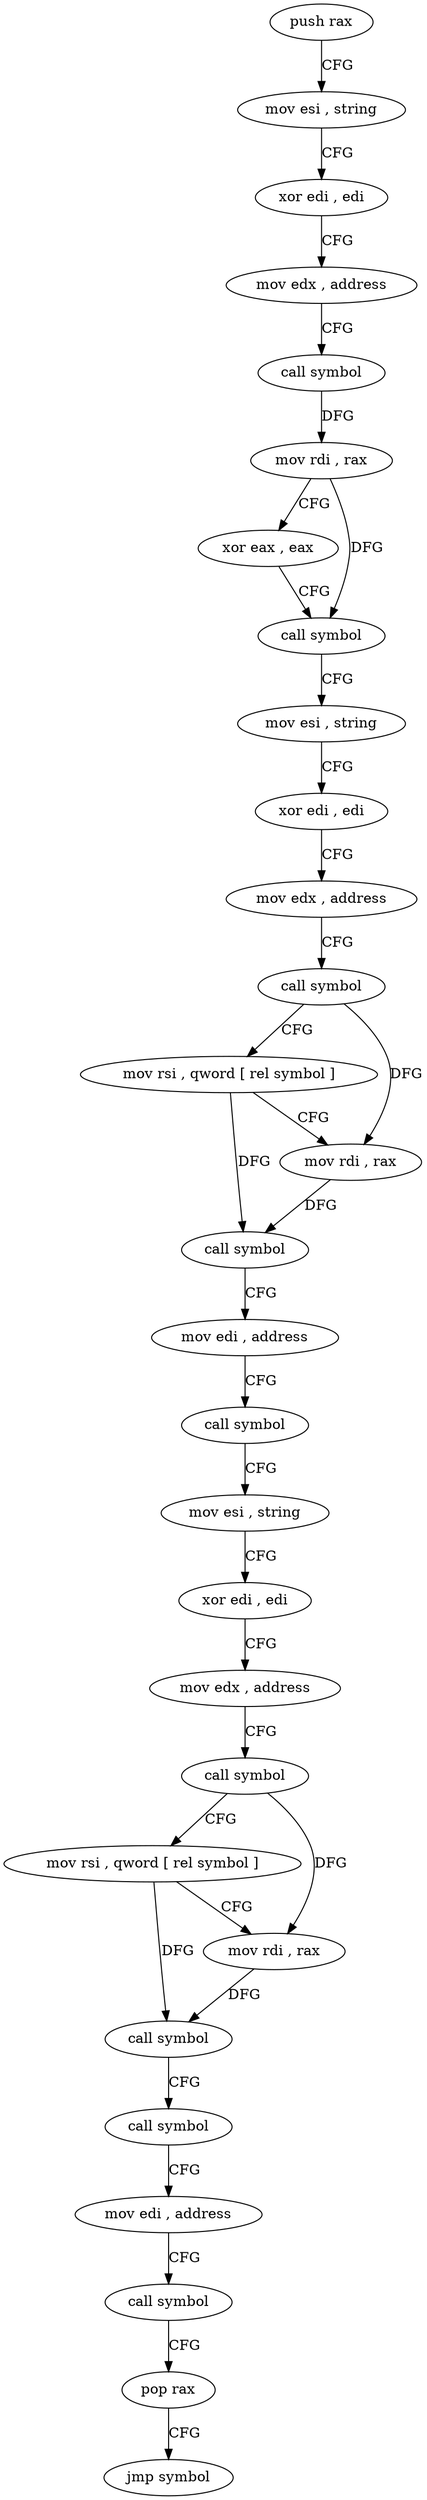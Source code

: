 digraph "func" {
"4215728" [label = "push rax" ]
"4215729" [label = "mov esi , string" ]
"4215734" [label = "xor edi , edi" ]
"4215736" [label = "mov edx , address" ]
"4215741" [label = "call symbol" ]
"4215746" [label = "mov rdi , rax" ]
"4215749" [label = "xor eax , eax" ]
"4215751" [label = "call symbol" ]
"4215756" [label = "mov esi , string" ]
"4215761" [label = "xor edi , edi" ]
"4215763" [label = "mov edx , address" ]
"4215768" [label = "call symbol" ]
"4215773" [label = "mov rsi , qword [ rel symbol ]" ]
"4215780" [label = "mov rdi , rax" ]
"4215783" [label = "call symbol" ]
"4215788" [label = "mov edi , address" ]
"4215793" [label = "call symbol" ]
"4215798" [label = "mov esi , string" ]
"4215803" [label = "xor edi , edi" ]
"4215805" [label = "mov edx , address" ]
"4215810" [label = "call symbol" ]
"4215815" [label = "mov rsi , qword [ rel symbol ]" ]
"4215822" [label = "mov rdi , rax" ]
"4215825" [label = "call symbol" ]
"4215830" [label = "call symbol" ]
"4215835" [label = "mov edi , address" ]
"4215840" [label = "call symbol" ]
"4215845" [label = "pop rax" ]
"4215846" [label = "jmp symbol" ]
"4215728" -> "4215729" [ label = "CFG" ]
"4215729" -> "4215734" [ label = "CFG" ]
"4215734" -> "4215736" [ label = "CFG" ]
"4215736" -> "4215741" [ label = "CFG" ]
"4215741" -> "4215746" [ label = "DFG" ]
"4215746" -> "4215749" [ label = "CFG" ]
"4215746" -> "4215751" [ label = "DFG" ]
"4215749" -> "4215751" [ label = "CFG" ]
"4215751" -> "4215756" [ label = "CFG" ]
"4215756" -> "4215761" [ label = "CFG" ]
"4215761" -> "4215763" [ label = "CFG" ]
"4215763" -> "4215768" [ label = "CFG" ]
"4215768" -> "4215773" [ label = "CFG" ]
"4215768" -> "4215780" [ label = "DFG" ]
"4215773" -> "4215780" [ label = "CFG" ]
"4215773" -> "4215783" [ label = "DFG" ]
"4215780" -> "4215783" [ label = "DFG" ]
"4215783" -> "4215788" [ label = "CFG" ]
"4215788" -> "4215793" [ label = "CFG" ]
"4215793" -> "4215798" [ label = "CFG" ]
"4215798" -> "4215803" [ label = "CFG" ]
"4215803" -> "4215805" [ label = "CFG" ]
"4215805" -> "4215810" [ label = "CFG" ]
"4215810" -> "4215815" [ label = "CFG" ]
"4215810" -> "4215822" [ label = "DFG" ]
"4215815" -> "4215822" [ label = "CFG" ]
"4215815" -> "4215825" [ label = "DFG" ]
"4215822" -> "4215825" [ label = "DFG" ]
"4215825" -> "4215830" [ label = "CFG" ]
"4215830" -> "4215835" [ label = "CFG" ]
"4215835" -> "4215840" [ label = "CFG" ]
"4215840" -> "4215845" [ label = "CFG" ]
"4215845" -> "4215846" [ label = "CFG" ]
}
